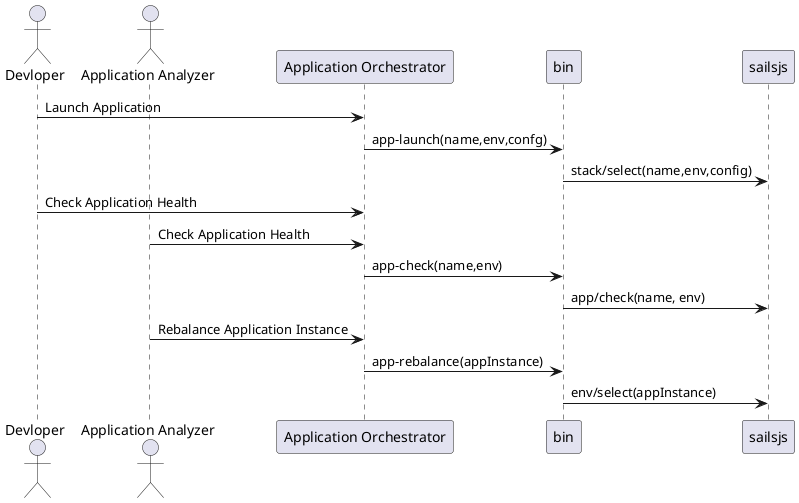 @startuml
actor "Devloper" as Dev
actor "Application Analyzer" as AA
participant "Application Orchestrator" as AM
participant bin
participant sailsjs

Dev -> AM : Launch Application
AM -> bin: app-launch(name,env,confg)
bin -> sailsjs : stack/select(name,env,config)

Dev -> AM : Check Application Health
AA -> AM : Check Application Health
AM -> bin: app-check(name,env)
bin -> sailsjs: app/check(name, env)

AA -> AM : Rebalance Application Instance
AM -> bin: app-rebalance(appInstance)
bin -> sailsjs : env/select(appInstance)

@enduml

